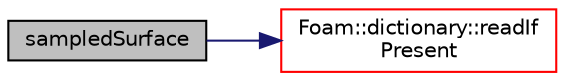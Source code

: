 digraph "sampledSurface"
{
  bgcolor="transparent";
  edge [fontname="Helvetica",fontsize="10",labelfontname="Helvetica",labelfontsize="10"];
  node [fontname="Helvetica",fontsize="10",shape=record];
  rankdir="LR";
  Node13 [label="sampledSurface",height=0.2,width=0.4,color="black", fillcolor="grey75", style="filled", fontcolor="black"];
  Node13 -> Node14 [color="midnightblue",fontsize="10",style="solid",fontname="Helvetica"];
  Node14 [label="Foam::dictionary::readIf\lPresent",height=0.2,width=0.4,color="red",URL="$a27129.html#ad4bd008e6ee208313f2c3a963ee1170d",tooltip="Find an entry if present, and assign to T. "];
}
